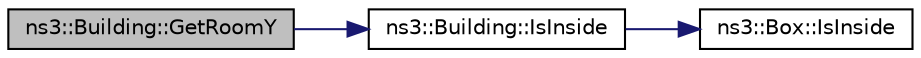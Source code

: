 digraph "ns3::Building::GetRoomY"
{
  edge [fontname="Helvetica",fontsize="10",labelfontname="Helvetica",labelfontsize="10"];
  node [fontname="Helvetica",fontsize="10",shape=record];
  rankdir="LR";
  Node1 [label="ns3::Building::GetRoomY",height=0.2,width=0.4,color="black", fillcolor="grey75", style="filled", fontcolor="black"];
  Node1 -> Node2 [color="midnightblue",fontsize="10",style="solid"];
  Node2 [label="ns3::Building::IsInside",height=0.2,width=0.4,color="black", fillcolor="white", style="filled",URL="$d3/d67/classns3_1_1Building.html#aa6fc519b99648c37c829fe52fa91eb8f"];
  Node2 -> Node3 [color="midnightblue",fontsize="10",style="solid"];
  Node3 [label="ns3::Box::IsInside",height=0.2,width=0.4,color="black", fillcolor="white", style="filled",URL="$da/def/classns3_1_1Box.html#abc69bd930a2476a82dac530570ce0a73"];
}
